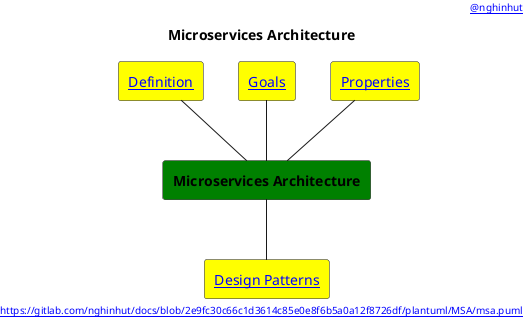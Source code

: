 @startuml
'-----START auto generated metadata please keep comment here to allow auto update-----
'-----DON'T EDIT THIS SECTION, INSTEAD RE-RUN prebuild.sh TO UPDATE-----
header [[https://www.nghinhut.dev?from=http%5C%3A%5C%2F%5C%2Fwww%5C.plantuml%5C.com%5C%2Fplantuml%5C%2Fproxy%3Ffmt%3Dsvg%5C%26src%3Dhttps%5C%3A%5C%2F%5C%2Fgitlab%5C.com%5C%2Fnghinhut%5C%2Fdocs%5C%2Fraw%5C%2F2e9fc30c66c1d3614c85e0e8f6b5a0a12f8726df%5C%2Fplantuml%5C%2FMSA%5C%2Fmsa%5C.puml%0A @nghinhut]]
footer [[http://www.plantuml.com/plantuml/proxy?fmt=svg&src=https://gitlab.com/nghinhut/docs/raw/2e9fc30c66c1d3614c85e0e8f6b5a0a12f8726df/plantuml/MSA/msa.puml https://gitlab.com/nghinhut/docs/blob/2e9fc30c66c1d3614c85e0e8f6b5a0a12f8726df/plantuml/MSA/msa.puml]]
'-----END auto generated metadata please keep comment here to allow auto update-----
title Microservices Architecture

!$BASE_URL = "http://www.plantuml.com/plantuml/proxy?fmt=svg&src=" + %getenv("CI_PROJECT_URL") + "/raw/master"

rectangle "<b>Microservices Architecture" as msa #green

rectangle "[[# Definition]]" as definition #yellow
rectangle "[[$BASE_URL/MSA/msa-goals.puml Goals]]" as goals #yellow
rectangle "[[$BASE_URL/MSA/msa-properties.puml Properties]]" as properties #yellow
rectangle "[[$BASE_URL/MSA/msa-design-patterns.puml Design Patterns]]" as design_patterns #yellow

definition -- msa
goals -- msa
properties -- msa
msa -- design_patterns

@enduml
